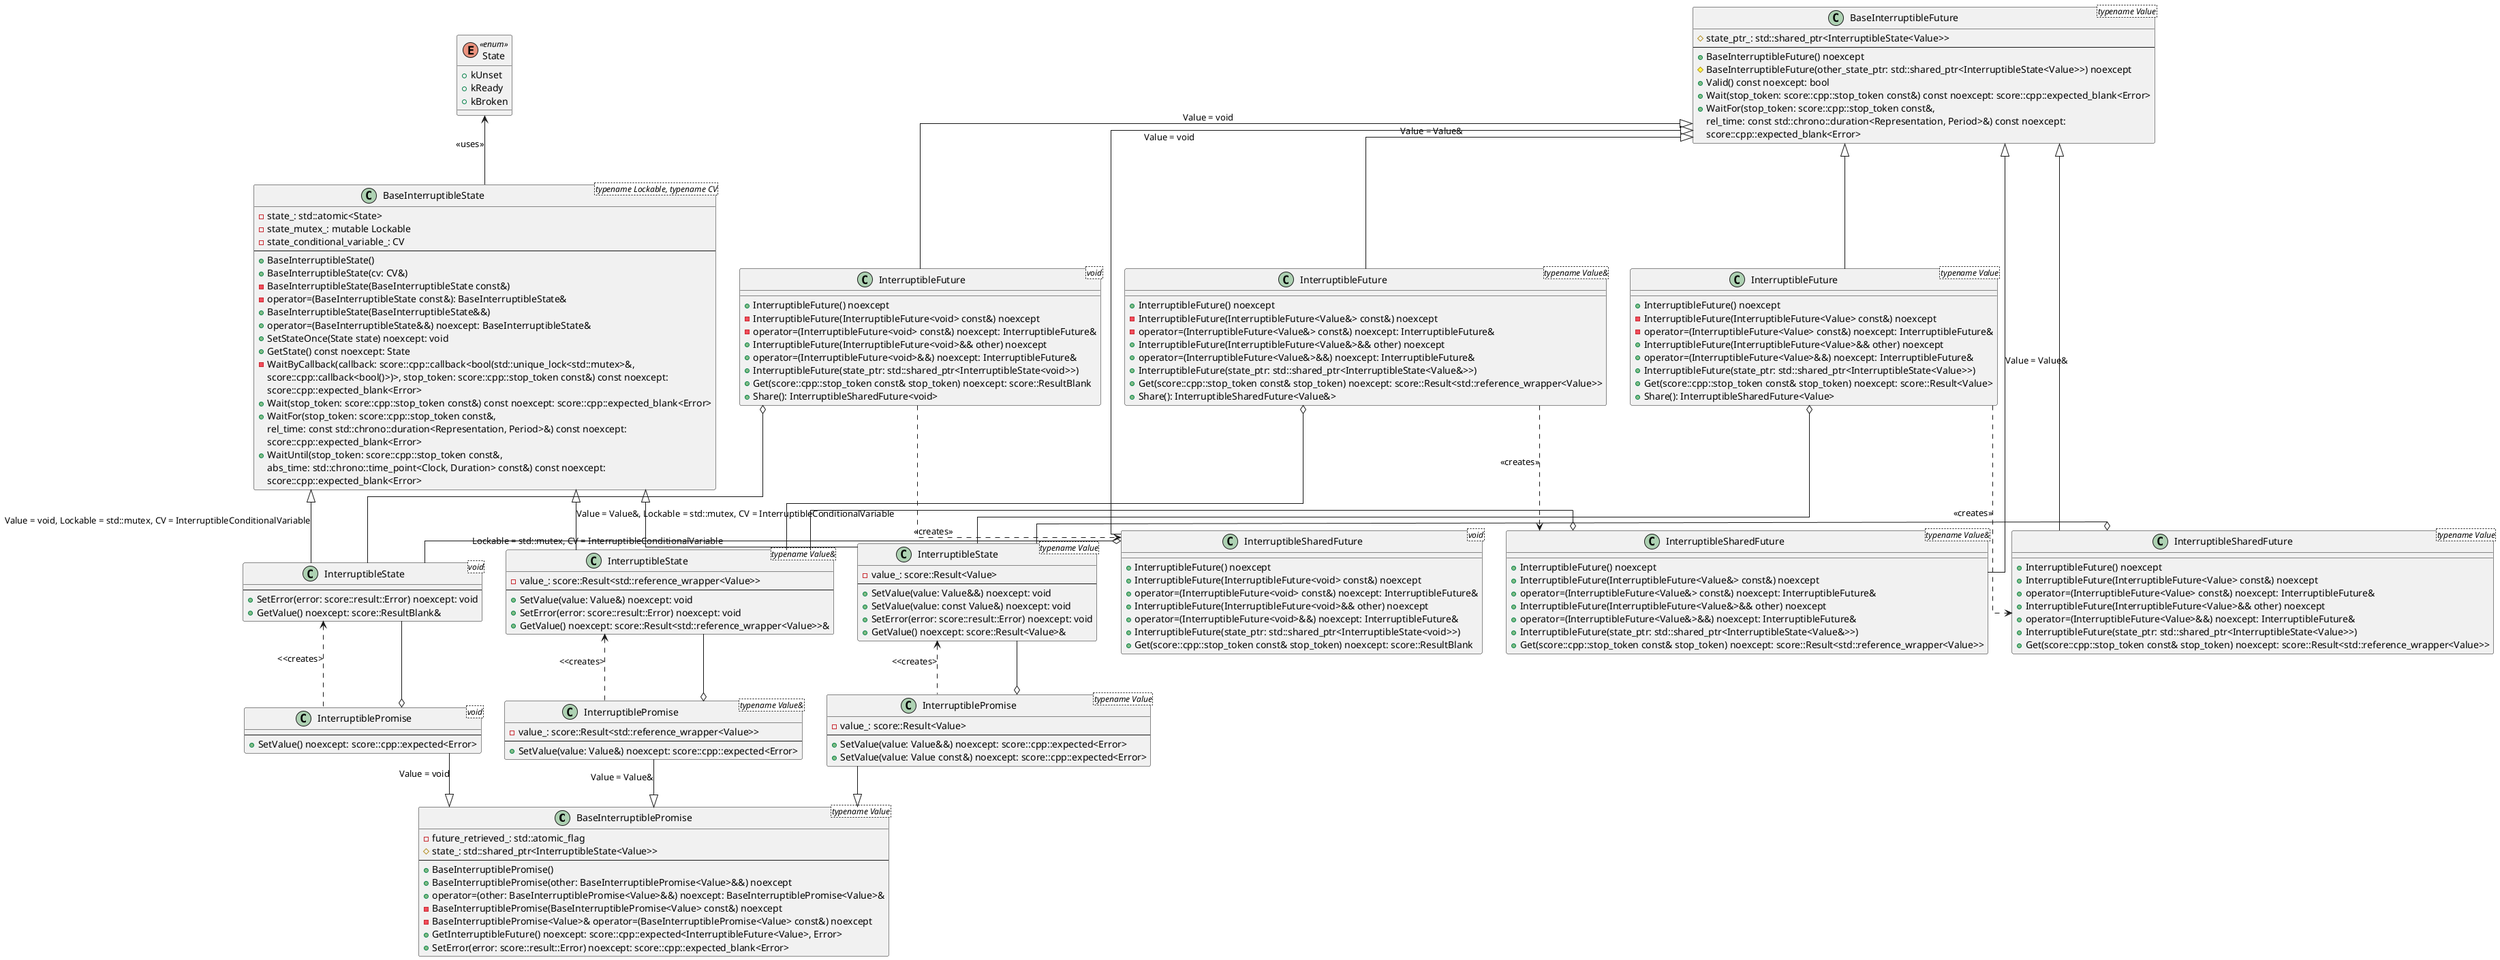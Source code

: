 @startuml

skinparam linetype ortho

class "BaseInterruptiblePromise<typename Value>" as BaseInterruptiblePromise {
  - future_retrieved_: std::atomic_flag
  # state_: std::shared_ptr<InterruptibleState<Value>>
  --
  + BaseInterruptiblePromise()
  + BaseInterruptiblePromise(other: BaseInterruptiblePromise<Value>&&) noexcept
  + operator=(other: BaseInterruptiblePromise<Value>&&) noexcept: BaseInterruptiblePromise<Value>&
  - BaseInterruptiblePromise(BaseInterruptiblePromise<Value> const&) noexcept
  - BaseInterruptiblePromise<Value>& operator=(BaseInterruptiblePromise<Value> const&) noexcept
  + GetInterruptibleFuture() noexcept: score::cpp::expected<InterruptibleFuture<Value>, Error>
  + SetError(error: score::result::Error) noexcept: score::cpp::expected_blank<Error>
}

together {
class "InterruptiblePromise<typename Value>" as InterruptiblePromise {
  - value_: score::Result<Value>
  --
  + SetValue(value: Value&&) noexcept: score::cpp::expected<Error>
  + SetValue(value: Value const&) noexcept: score::cpp::expected<Error>
}

class "InterruptiblePromise<typename Value&>" as InterruptiblePromiseRef {
  - value_: score::Result<std::reference_wrapper<Value>>
  --
  + SetValue(value: Value&) noexcept: score::cpp::expected<Error>
}

class "InterruptiblePromise<void>" as InterruptiblePromiseVoid {
  --
  + SetValue() noexcept: score::cpp::expected<Error>
}
}

enum "State" as State1 <<enum>> {
  +kUnset
  +kReady
  +kBroken
}

class "BaseInterruptibleState<typename Lockable, typename CV>" as BaseInterruptibleState {
  - state_: std::atomic<State>
  - state_mutex_: mutable Lockable
  - state_conditional_variable_: CV
  --
  + BaseInterruptibleState()
  + BaseInterruptibleState(cv: CV&)
  - BaseInterruptibleState(BaseInterruptibleState const&)
  - operator=(BaseInterruptibleState const&): BaseInterruptibleState&
  + BaseInterruptibleState(BaseInterruptibleState&&)
  + operator=(BaseInterruptibleState&&) noexcept: BaseInterruptibleState&
  + SetStateOnce(State state) noexcept: void
  + GetState() const noexcept: State
  - WaitByCallback(callback: score::cpp::callback<bool(std::unique_lock<std::mutex>&,
  score::cpp::callback<bool()>)>, stop_token: score::cpp::stop_token const&) const noexcept:
  score::cpp::expected_blank<Error>
  + Wait(stop_token: score::cpp::stop_token const&) const noexcept: score::cpp::expected_blank<Error>
  + WaitFor(stop_token: score::cpp::stop_token const&,
  rel_time: const std::chrono::duration<Representation, Period>&) const noexcept:
  score::cpp::expected_blank<Error>
  + WaitUntil(stop_token: score::cpp::stop_token const&,
  abs_time: std::chrono::time_point<Clock, Duration> const&) const noexcept:
  score::cpp::expected_blank<Error>
}

together {
class "InterruptibleState<typename Value>" as InterruptibleState {
  - value_: score::Result<Value>
  --
  + SetValue(value: Value&&) noexcept: void
  + SetValue(value: const Value&) noexcept: void
  + SetError(error: score::result::Error) noexcept: void
  + GetValue() noexcept: score::Result<Value>&
}


class "InterruptibleState<typename Value&>" as InterruptibleStateRef {
  - value_: score::Result<std::reference_wrapper<Value>>
  --
  + SetValue(value: Value&) noexcept: void
  + SetError(error: score::result::Error) noexcept: void
  + GetValue() noexcept: score::Result<std::reference_wrapper<Value>>&
}

class "InterruptibleState<void>" as InterruptibleStateVoid {
  --
  + SetError(error: score::result::Error) noexcept: void
  + GetValue() noexcept: score::ResultBlank&
}
}

class "BaseInterruptibleFuture<typename Value>" as BaseInterruptibleFuture {
  # state_ptr_: std::shared_ptr<InterruptibleState<Value>>
  --
  + BaseInterruptibleFuture() noexcept
  # BaseInterruptibleFuture(other_state_ptr: std::shared_ptr<InterruptibleState<Value>>) noexcept
  + Valid() const noexcept: bool
  + Wait(stop_token: score::cpp::stop_token const&) const noexcept: score::cpp::expected_blank<Error>
  + WaitFor(stop_token: score::cpp::stop_token const&,
  rel_time: const std::chrono::duration<Representation, Period>&) const noexcept:
  score::cpp::expected_blank<Error>
}

together {
class "InterruptibleFuture<typename Value>" as InterruptibleFuture {
  + InterruptibleFuture() noexcept
  - InterruptibleFuture(InterruptibleFuture<Value> const&) noexcept
  - operator=(InterruptibleFuture<Value> const&) noexcept: InterruptibleFuture&
  + InterruptibleFuture(InterruptibleFuture<Value>&& other) noexcept
  + operator=(InterruptibleFuture<Value>&&) noexcept: InterruptibleFuture&
  + InterruptibleFuture(state_ptr: std::shared_ptr<InterruptibleState<Value>>)
  + Get(score::cpp::stop_token const& stop_token) noexcept: score::Result<Value>
  + Share(): InterruptibleSharedFuture<Value>
}

class "InterruptibleFuture<typename Value&>" as InterruptibleFutureRef {
  + InterruptibleFuture() noexcept
  - InterruptibleFuture(InterruptibleFuture<Value&> const&) noexcept
  - operator=(InterruptibleFuture<Value&> const&) noexcept: InterruptibleFuture&
  + InterruptibleFuture(InterruptibleFuture<Value&>&& other) noexcept
  + operator=(InterruptibleFuture<Value&>&&) noexcept: InterruptibleFuture&
  + InterruptibleFuture(state_ptr: std::shared_ptr<InterruptibleState<Value&>>)
  + Get(score::cpp::stop_token const& stop_token) noexcept: score::Result<std::reference_wrapper<Value>>
  + Share(): InterruptibleSharedFuture<Value&>
}

class "InterruptibleFuture<void>" as InterruptibleFutureVoid {
  + InterruptibleFuture() noexcept
  - InterruptibleFuture(InterruptibleFuture<void> const&) noexcept
  - operator=(InterruptibleFuture<void> const&) noexcept: InterruptibleFuture&
  + InterruptibleFuture(InterruptibleFuture<void>&& other) noexcept
  + operator=(InterruptibleFuture<void>&&) noexcept: InterruptibleFuture&
  + InterruptibleFuture(state_ptr: std::shared_ptr<InterruptibleState<void>>)
  + Get(score::cpp::stop_token const& stop_token) noexcept: score::ResultBlank
  + Share(): InterruptibleSharedFuture<void>
}
}

together {
class "InterruptibleSharedFuture<typename Value>" as InterruptibleSharedFuture {
  + InterruptibleFuture() noexcept
  + InterruptibleFuture(InterruptibleFuture<Value> const&) noexcept
  + operator=(InterruptibleFuture<Value> const&) noexcept: InterruptibleFuture&
  + InterruptibleFuture(InterruptibleFuture<Value>&& other) noexcept
  + operator=(InterruptibleFuture<Value>&&) noexcept: InterruptibleFuture&
  + InterruptibleFuture(state_ptr: std::shared_ptr<InterruptibleState<Value>>)
  + Get(score::cpp::stop_token const& stop_token) noexcept: score::Result<std::reference_wrapper<Value>>
}

class "InterruptibleSharedFuture<typename Value&>" as InterruptibleSharedFutureRef {
  + InterruptibleFuture() noexcept
  + InterruptibleFuture(InterruptibleFuture<Value&> const&) noexcept
  + operator=(InterruptibleFuture<Value&> const&) noexcept: InterruptibleFuture&
  + InterruptibleFuture(InterruptibleFuture<Value&>&& other) noexcept
  + operator=(InterruptibleFuture<Value&>&&) noexcept: InterruptibleFuture&
  + InterruptibleFuture(state_ptr: std::shared_ptr<InterruptibleState<Value&>>)
  + Get(score::cpp::stop_token const& stop_token) noexcept: score::Result<std::reference_wrapper<Value>>
}

class "InterruptibleSharedFuture<void>" as InterruptibleSharedFutureVoid {
  + InterruptibleFuture() noexcept
  + InterruptibleFuture(InterruptibleFuture<void> const&) noexcept
  + operator=(InterruptibleFuture<void> const&) noexcept: InterruptibleFuture&
  + InterruptibleFuture(InterruptibleFuture<void>&& other) noexcept
  + operator=(InterruptibleFuture<void>&&) noexcept: InterruptibleFuture&
  + InterruptibleFuture(state_ptr: std::shared_ptr<InterruptibleState<void>>)
  + Get(score::cpp::stop_token const& stop_token) noexcept: score::ResultBlank
}
}

BaseInterruptibleState -u-> State1 : <<uses>>
InterruptibleState -u-|> BaseInterruptibleState : Lockable = std::mutex, CV = InterruptibleConditionalVariable
InterruptibleStateRef -u-|> BaseInterruptibleState : Value = Value&, Lockable = std::mutex, CV = InterruptibleConditionalVariable
InterruptibleStateVoid -u-|> BaseInterruptibleState : Value = void, Lockable = std::mutex, CV = InterruptibleConditionalVariable

InterruptiblePromise -d-|> BaseInterruptiblePromise
InterruptiblePromiseRef -d-|> BaseInterruptiblePromise : Value = Value&
InterruptiblePromiseVoid -d-|> BaseInterruptiblePromise : Value = void

InterruptiblePromise .u.> InterruptibleState : <<creates>
InterruptiblePromise o-u- InterruptibleState
InterruptiblePromiseRef .u.> InterruptibleStateRef : <<creates>
InterruptiblePromiseRef o-u- InterruptibleStateRef
InterruptiblePromiseVoid .u.> InterruptibleStateVoid : <<creates>
InterruptiblePromiseVoid o-u- InterruptibleStateVoid

InterruptibleFuture -u-|> BaseInterruptibleFuture
InterruptibleFutureRef -u-|> BaseInterruptibleFuture : Value = Value&
InterruptibleFutureVoid -u-|> BaseInterruptibleFuture : Value = void

InterruptibleSharedFuture -u-|> BaseInterruptibleFuture
InterruptibleSharedFutureRef -u-|> BaseInterruptibleFuture : Value = Value&
InterruptibleSharedFutureVoid -u-|> BaseInterruptibleFuture : Value = void

InterruptibleFuture ..> InterruptibleSharedFuture : <<creates>>
InterruptibleFutureRef ..> InterruptibleSharedFutureRef : <<creates>>
InterruptibleFutureVoid ..> InterruptibleSharedFutureVoid : <<creates>>

InterruptibleFuture o- InterruptibleState
InterruptibleFutureRef o- InterruptibleStateRef
InterruptibleFutureVoid o- InterruptibleStateVoid
InterruptibleSharedFuture o- InterruptibleState
InterruptibleSharedFutureRef o- InterruptibleStateRef
InterruptibleSharedFutureVoid o- InterruptibleStateVoid

@enduml
